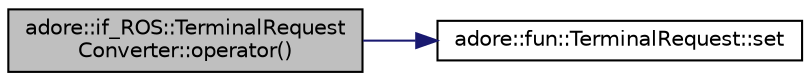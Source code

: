 digraph "adore::if_ROS::TerminalRequestConverter::operator()"
{
 // LATEX_PDF_SIZE
  edge [fontname="Helvetica",fontsize="10",labelfontname="Helvetica",labelfontsize="10"];
  node [fontname="Helvetica",fontsize="10",shape=record];
  rankdir="LR";
  Node1 [label="adore::if_ROS::TerminalRequest\lConverter::operator()",height=0.2,width=0.4,color="black", fillcolor="grey75", style="filled", fontcolor="black",tooltip=" "];
  Node1 -> Node2 [color="midnightblue",fontsize="10",style="solid",fontname="Helvetica"];
  Node2 [label="adore::fun::TerminalRequest::set",height=0.2,width=0.4,color="black", fillcolor="white", style="filled",URL="$classadore_1_1fun_1_1TerminalRequest.html#a63593576c9e207f681378363575c1c8f",tooltip=" "];
}

